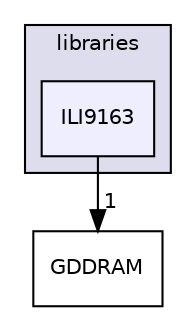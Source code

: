digraph "libraries/ILI9163" {
  compound=true
  node [ fontsize="10", fontname="Helvetica"];
  edge [ labelfontsize="10", labelfontname="Helvetica"];
  subgraph clusterdir_bc0718b08fb2015b8e59c47b2805f60c {
    graph [ bgcolor="#ddddee", pencolor="black", label="libraries" fontname="Helvetica", fontsize="10", URL="dir_bc0718b08fb2015b8e59c47b2805f60c.html"]
  dir_98b0aebf82044a4b6e75b0e2bd47d6ca [shape=box, label="ILI9163", style="filled", fillcolor="#eeeeff", pencolor="black", URL="dir_98b0aebf82044a4b6e75b0e2bd47d6ca.html"];
  }
  dir_9f1ae1ba96febc7ded94085fe35720dd [shape=box label="GDDRAM" URL="dir_9f1ae1ba96febc7ded94085fe35720dd.html"];
  dir_98b0aebf82044a4b6e75b0e2bd47d6ca->dir_9f1ae1ba96febc7ded94085fe35720dd [headlabel="1", labeldistance=1.5 headhref="dir_000047_000040.html"];
}
